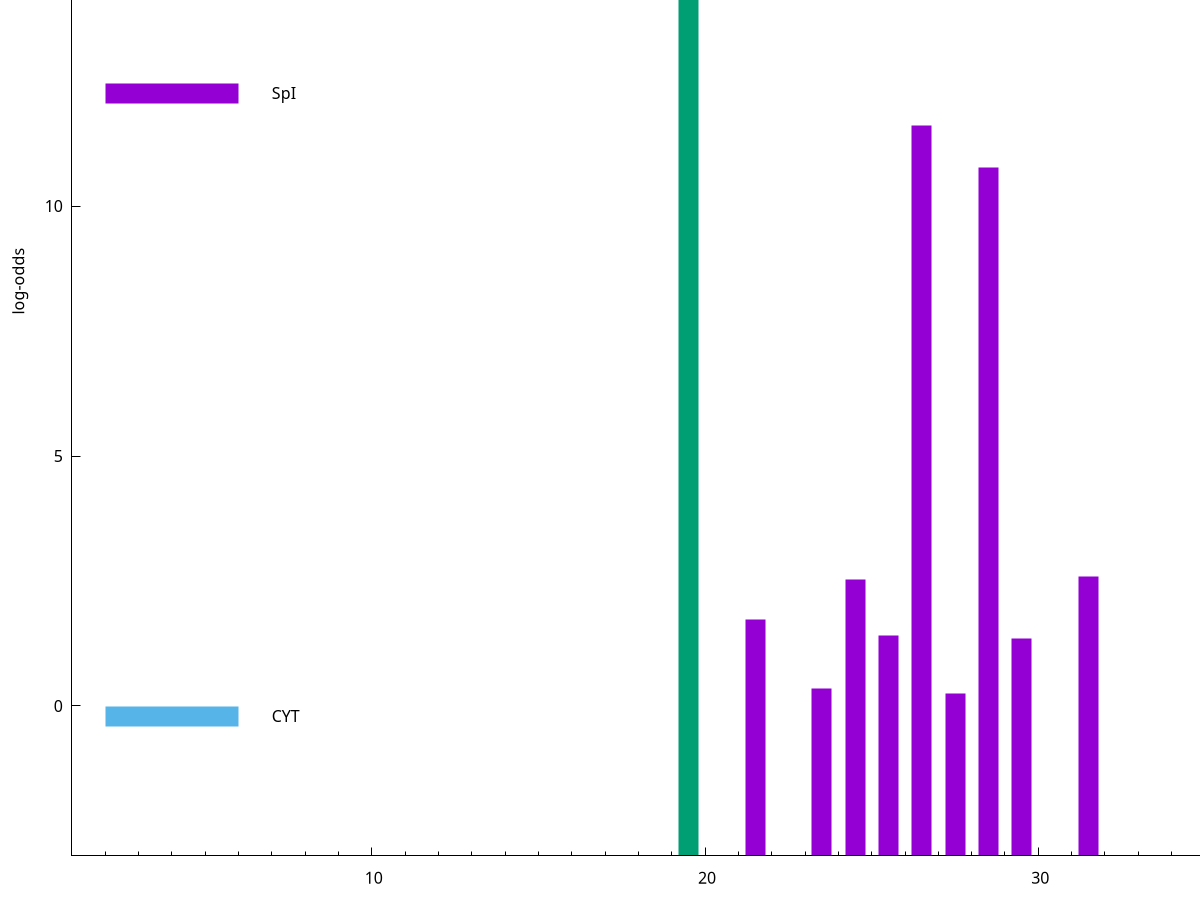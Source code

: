 set title "LipoP predictions for SRR4017849.gff"
set size 2., 1.4
set xrange [1:70] 
set mxtics 10
set yrange [-3:20]
set y2range [0:23]
set ylabel "log-odds"
set term postscript eps color solid "Helvetica" 30
set output "SRR4017849.gff179.eps"
set arrow from 2,14.4869 to 6,14.4869 nohead lt 2 lw 20
set label "SpII" at 7,14.4869
set arrow from 2,12.2611 to 6,12.2611 nohead lt 1 lw 20
set label "SpI" at 7,12.2611
set arrow from 2,-0.200913 to 6,-0.200913 nohead lt 3 lw 20
set label "CYT" at 7,-0.200913
set arrow from 2,14.4869 to 6,14.4869 nohead lt 2 lw 20
set label "SpII" at 7,14.4869
# NOTE: The scores below are the log-odds scores with the threshold
# NOTE: subtracted (a hack to make gnuplot make the histogram all
# NOTE: look nice).
plot "-" axes x1y2 title "" with impulses lt 2 lw 20, "-" axes x1y2 title "" with impulses lt 1 lw 20
19.500000 17.486900
e
26.500000 14.615100
28.500000 13.772100
31.500000 5.581830
24.500000 5.538590
21.500000 4.725940
25.500000 4.402620
29.500000 4.344450
23.500000 3.345372
27.500000 3.249079
e
exit
